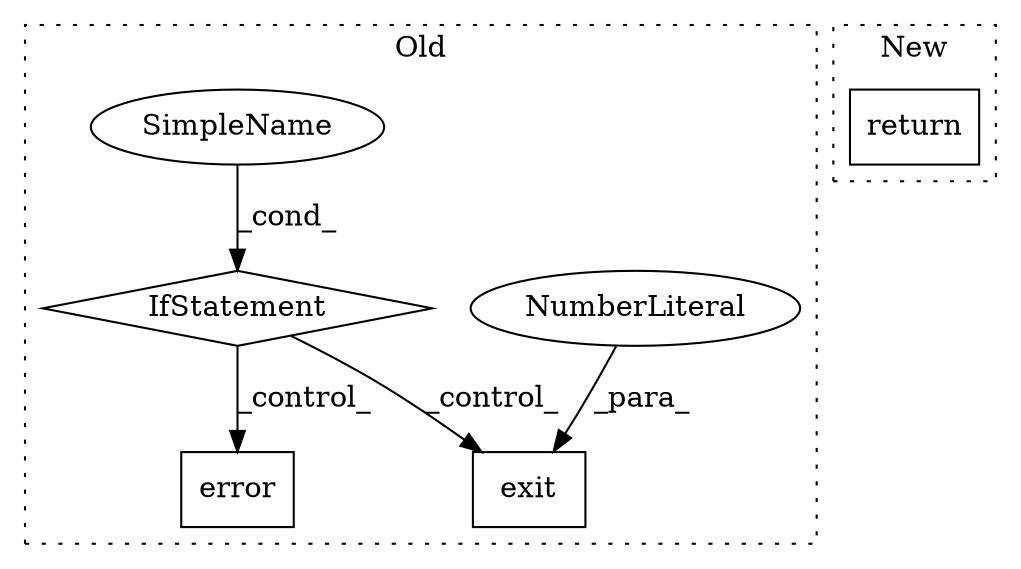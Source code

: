 digraph G {
subgraph cluster0 {
1 [label="exit" a="32" s="1122,1128" l="5,1" shape="box"];
3 [label="NumberLiteral" a="34" s="1127" l="1" shape="ellipse"];
4 [label="IfStatement" a="25" s="984,1014" l="4,2" shape="diamond"];
5 [label="SimpleName" a="42" s="" l="" shape="ellipse"];
6 [label="error" a="32" s="1101" l="7" shape="box"];
label = "Old";
style="dotted";
}
subgraph cluster1 {
2 [label="return" a="41" s="1357" l="7" shape="box"];
label = "New";
style="dotted";
}
3 -> 1 [label="_para_"];
4 -> 1 [label="_control_"];
4 -> 6 [label="_control_"];
5 -> 4 [label="_cond_"];
}